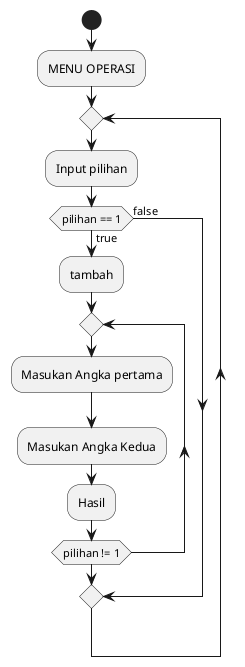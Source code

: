 @startuml
start

:MENU OPERASI;
repeat
  :Input pilihan;
  if (pilihan == 1) then (true)
  :tambah;
    repeat
      :Masukan Angka pertama;
      :Masukan Angka Kedua;
      :Hasil;
    repeat while (pilihan != 1)
  else (false)






@enduml